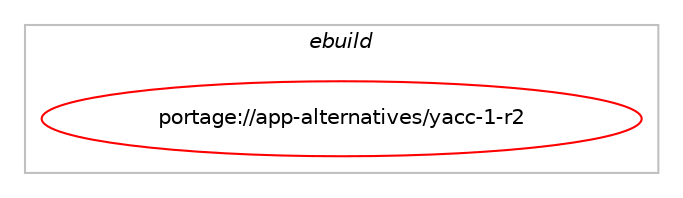 digraph prolog {

# *************
# Graph options
# *************

newrank=true;
concentrate=true;
compound=true;
graph [rankdir=LR,fontname=Helvetica,fontsize=10,ranksep=1.5];#, ranksep=2.5, nodesep=0.2];
edge  [arrowhead=vee];
node  [fontname=Helvetica,fontsize=10];

# **********
# The ebuild
# **********

subgraph cluster_leftcol {
color=gray;
label=<<i>ebuild</i>>;
id [label="portage://app-alternatives/yacc-1-r2", color=red, width=4, href="../app-alternatives/yacc-1-r2.svg"];
}

# ****************
# The dependencies
# ****************

subgraph cluster_midcol {
color=gray;
label=<<i>dependencies</i>>;
subgraph cluster_compile {
fillcolor="#eeeeee";
style=filled;
label=<<i>compile</i>>;
}
subgraph cluster_compileandrun {
fillcolor="#eeeeee";
style=filled;
label=<<i>compile and run</i>>;
}
subgraph cluster_run {
fillcolor="#eeeeee";
style=filled;
label=<<i>run</i>>;
# *** BEGIN UNKNOWN DEPENDENCY TYPE (TODO) ***
# id -> equal(use_conditional_group(positive,bison,portage://app-alternatives/yacc-1-r2,[package_dependency(portage://app-alternatives/yacc-1-r2,run,no,sys-devel,bison,greaterequal,[3.8.2,,-r1,3.8.2-r1],[],[])]))
# *** END UNKNOWN DEPENDENCY TYPE (TODO) ***

# *** BEGIN UNKNOWN DEPENDENCY TYPE (TODO) ***
# id -> equal(use_conditional_group(positive,byacc,portage://app-alternatives/yacc-1-r2,[package_dependency(portage://app-alternatives/yacc-1-r2,run,no,dev-util,byacc,none,[,,],[],[])]))
# *** END UNKNOWN DEPENDENCY TYPE (TODO) ***

# *** BEGIN UNKNOWN DEPENDENCY TYPE (TODO) ***
# id -> equal(use_conditional_group(positive,reference,portage://app-alternatives/yacc-1-r2,[package_dependency(portage://app-alternatives/yacc-1-r2,run,no,dev-util,yacc,greaterequal,[1.9.1,,-r7,1.9.1-r7],[],[])]))
# *** END UNKNOWN DEPENDENCY TYPE (TODO) ***

# *** BEGIN UNKNOWN DEPENDENCY TYPE (TODO) ***
# id -> equal(package_dependency(portage://app-alternatives/yacc-1-r2,run,weak,dev-util,yacc,smaller,[1.9.1,,-r7,1.9.1-r7],[],[]))
# *** END UNKNOWN DEPENDENCY TYPE (TODO) ***

# *** BEGIN UNKNOWN DEPENDENCY TYPE (TODO) ***
# id -> equal(package_dependency(portage://app-alternatives/yacc-1-r2,run,weak,sys-devel,bison,smaller,[3.8.2,,-r1,3.8.2-r1],[],[]))
# *** END UNKNOWN DEPENDENCY TYPE (TODO) ***

}
}

# **************
# The candidates
# **************

subgraph cluster_choices {
rank=same;
color=gray;
label=<<i>candidates</i>>;

}

}
